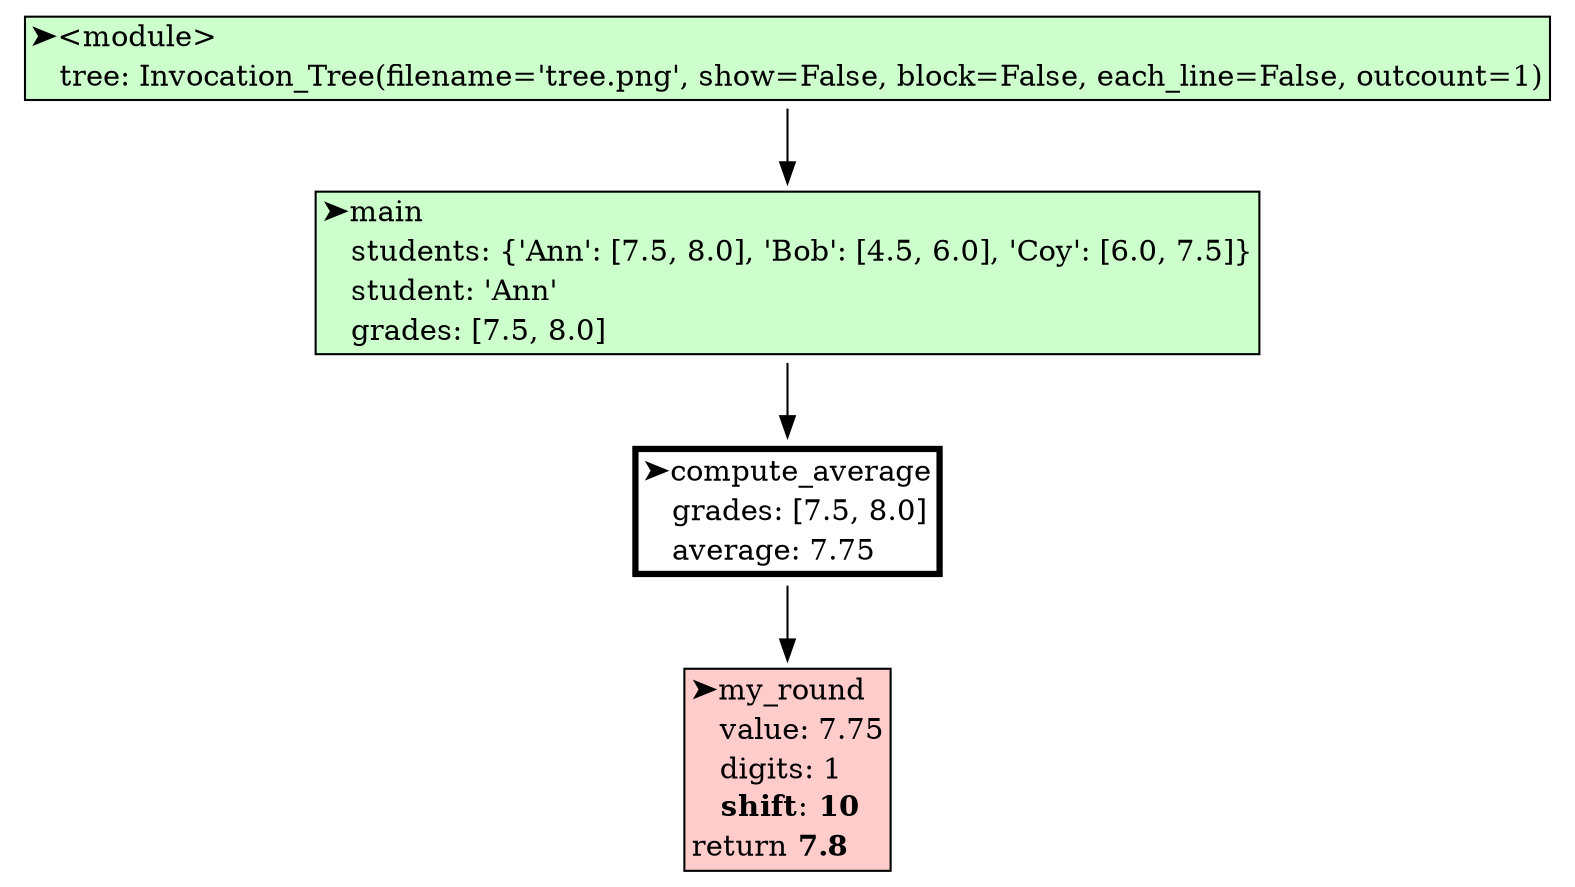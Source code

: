 digraph invocation_tree {
	node [shape=plaintext]
	0 [label=<
<TABLE BORDER="1" CELLBORDER="0" CELLSPACING="0" BGCOLOR="#ccffcc">
  <TR><TD ALIGN="left">➤&lt;module&gt;</TD></TR>
  <TR><TD ALIGN="left">   tree: Invocation_Tree(filename=&#x27;tree.png&#x27;, show=False, block=False, each_line=False, outcount=1)</TD></TR>
</TABLE>>]
	1 [label=<
<TABLE BORDER="1" CELLBORDER="0" CELLSPACING="0" BGCOLOR="#ccffcc">
  <TR><TD ALIGN="left">➤main</TD></TR>
  <TR><TD ALIGN="left">   students: {&#x27;Ann&#x27;: [7.5, 8.0], &#x27;Bob&#x27;: [4.5, 6.0], &#x27;Coy&#x27;: [6.0, 7.5]}</TD></TR>
  <TR><TD ALIGN="left">   student: &#x27;Ann&#x27;</TD></TR>
  <TR><TD ALIGN="left">   grades: [7.5, 8.0]</TD></TR>
</TABLE>>]
	2 [label=<
<TABLE BORDER="3" CELLBORDER="0" CELLSPACING="0" BGCOLOR="#ffffff">
  <TR><TD ALIGN="left">➤compute_average</TD></TR>
  <TR><TD ALIGN="left">   grades: [7.5, 8.0]</TD></TR>
  <TR><TD ALIGN="left">   average: 7.75</TD></TR>
</TABLE>>]
	3 [label=<
<TABLE BORDER="1" CELLBORDER="0" CELLSPACING="0" BGCOLOR="#ffcccc">
  <TR><TD ALIGN="left">➤my_round</TD></TR>
  <TR><TD ALIGN="left">   value: 7.75</TD></TR>
  <TR><TD ALIGN="left">   digits: 1</TD></TR>
  <TR><TD ALIGN="left">   <B>shift</B>: <B>10</B></TD></TR>
  <TR><TD ALIGN="left">return <B>7.8</B></TD></TR>
</TABLE>>]
	0 -> 1
	1 -> 2
	2 -> 3
}
